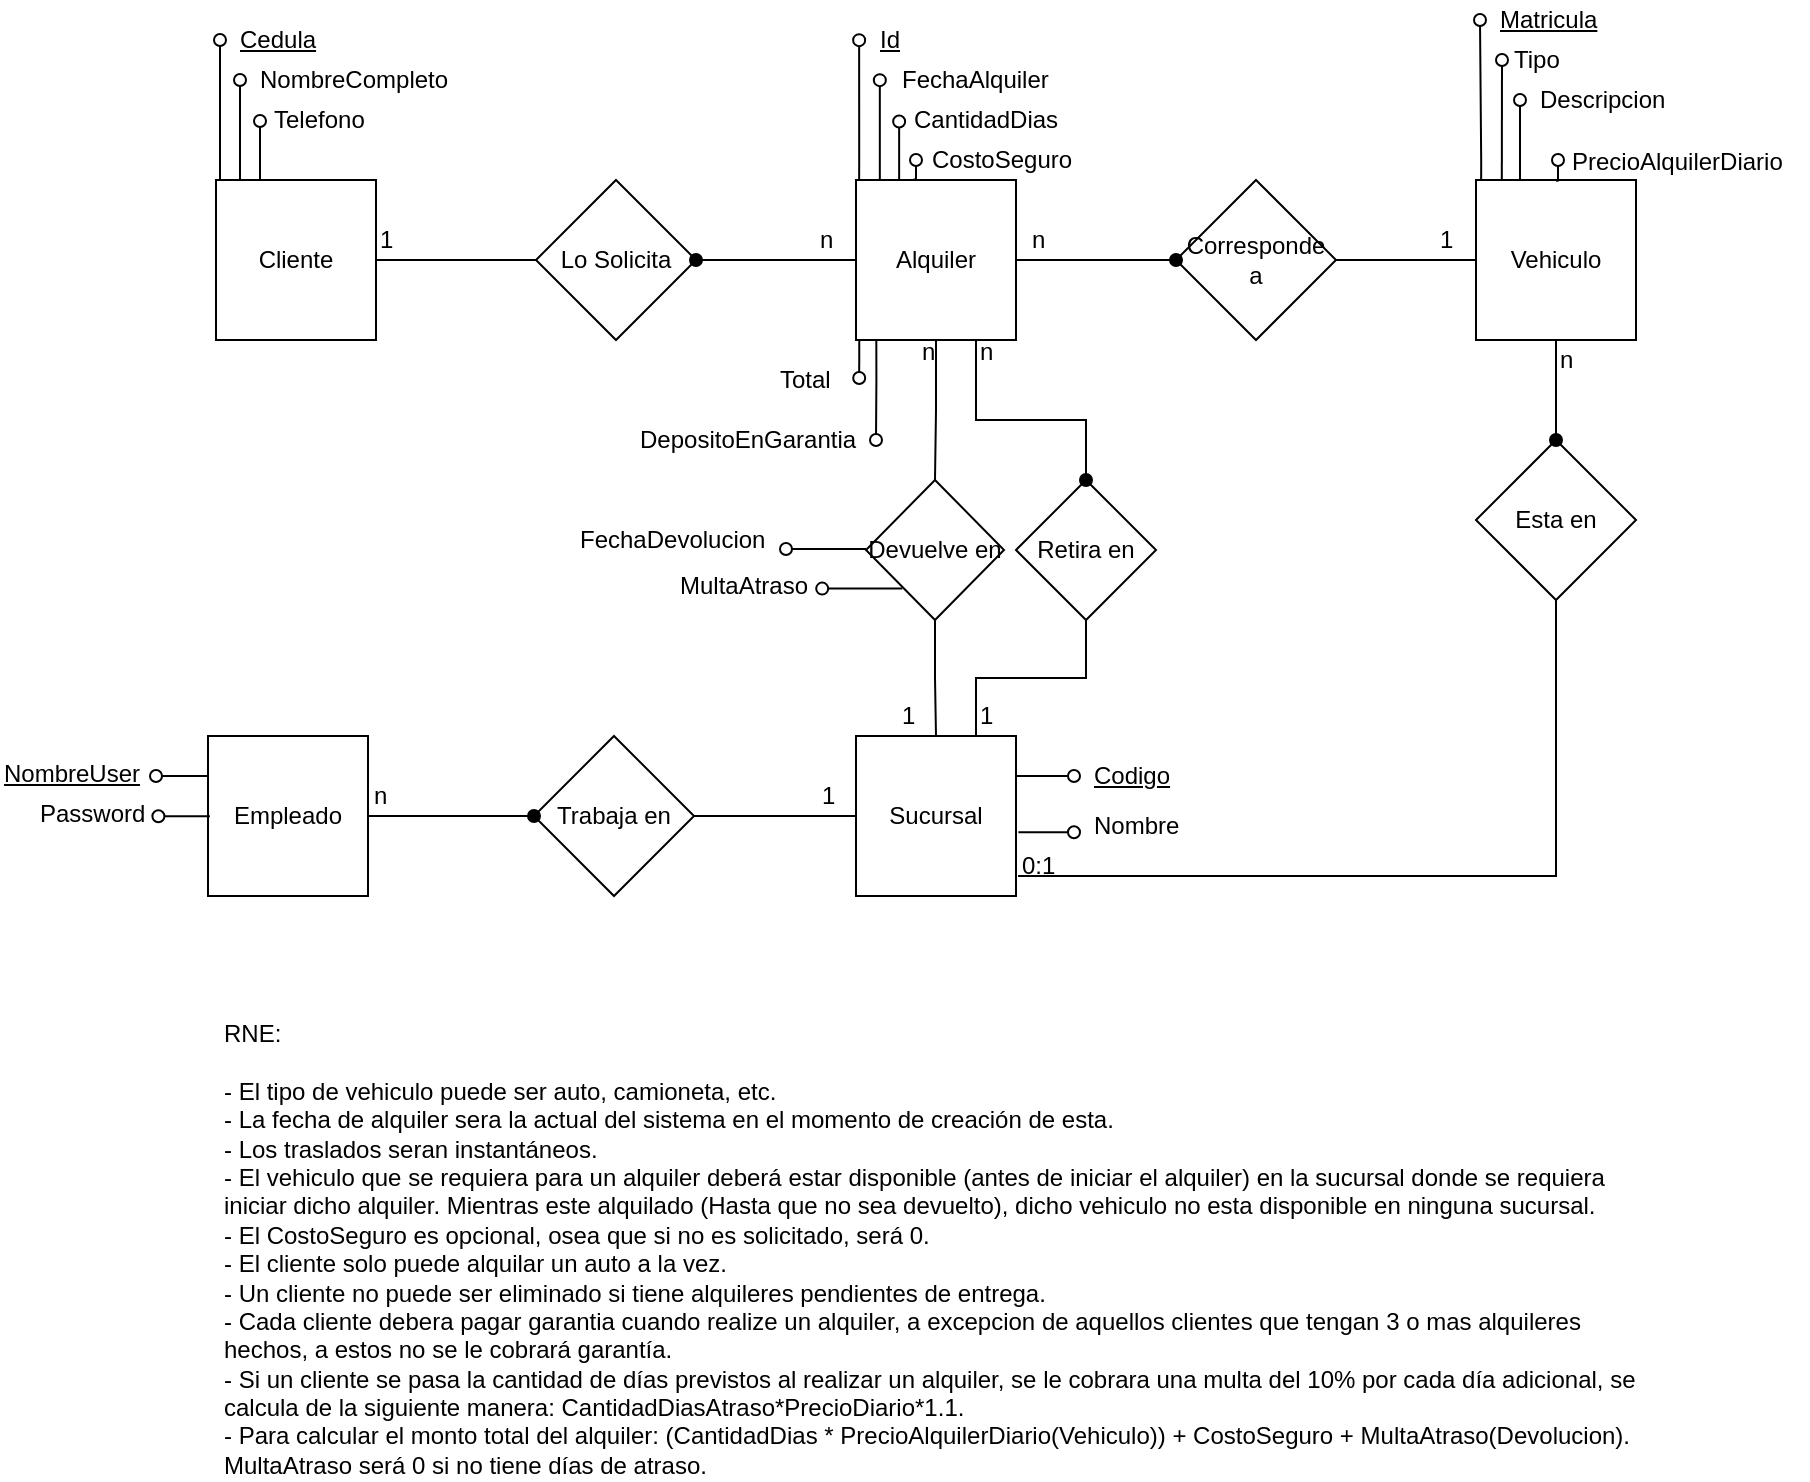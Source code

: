 <mxfile version="10.7.4" type="device"><diagram id="po540ESrq5zcvQqy8W3h" name="Page-1"><mxGraphModel dx="1058" dy="808" grid="1" gridSize="10" guides="1" tooltips="1" connect="1" arrows="1" fold="1" page="1" pageScale="1" pageWidth="1100" pageHeight="1700" math="0" shadow="0"><root><mxCell id="0"/><mxCell id="1" parent="0"/><mxCell id="EX8126EoBzWhlPgf1-ZG-1" value="Alquiler" style="whiteSpace=wrap;html=1;aspect=fixed;" parent="1" vertex="1"><mxGeometry x="428" y="91" width="80" height="80" as="geometry"/></mxCell><mxCell id="EX8126EoBzWhlPgf1-ZG-2" value="Cliente" style="whiteSpace=wrap;html=1;aspect=fixed;" parent="1" vertex="1"><mxGeometry x="108" y="91" width="80" height="80" as="geometry"/></mxCell><mxCell id="EX8126EoBzWhlPgf1-ZG-3" value="Vehiculo" style="whiteSpace=wrap;html=1;aspect=fixed;" parent="1" vertex="1"><mxGeometry x="738" y="91" width="80" height="80" as="geometry"/></mxCell><mxCell id="EX8126EoBzWhlPgf1-ZG-4" value="Sucursal" style="whiteSpace=wrap;html=1;aspect=fixed;" parent="1" vertex="1"><mxGeometry x="428" y="369" width="80" height="80" as="geometry"/></mxCell><mxCell id="EX8126EoBzWhlPgf1-ZG-6" value="Empleado" style="whiteSpace=wrap;html=1;aspect=fixed;" parent="1" vertex="1"><mxGeometry x="104" y="369" width="80" height="80" as="geometry"/></mxCell><mxCell id="EX8126EoBzWhlPgf1-ZG-13" style="edgeStyle=orthogonalEdgeStyle;rounded=0;orthogonalLoop=1;jettySize=auto;html=1;exitX=0;exitY=0.5;exitDx=0;exitDy=0;entryX=1;entryY=0.5;entryDx=0;entryDy=0;endArrow=none;endFill=0;" parent="1" source="EX8126EoBzWhlPgf1-ZG-7" target="EX8126EoBzWhlPgf1-ZG-2" edge="1"><mxGeometry relative="1" as="geometry"/></mxCell><mxCell id="EX8126EoBzWhlPgf1-ZG-7" value="Lo Solicita" style="rhombus;whiteSpace=wrap;html=1;" parent="1" vertex="1"><mxGeometry x="268" y="91" width="80" height="80" as="geometry"/></mxCell><mxCell id="EX8126EoBzWhlPgf1-ZG-17" style="edgeStyle=orthogonalEdgeStyle;rounded=0;orthogonalLoop=1;jettySize=auto;html=1;exitX=1;exitY=0.5;exitDx=0;exitDy=0;entryX=0;entryY=0.5;entryDx=0;entryDy=0;endArrow=none;endFill=0;" parent="1" source="EX8126EoBzWhlPgf1-ZG-8" target="EX8126EoBzWhlPgf1-ZG-3" edge="1"><mxGeometry relative="1" as="geometry"/></mxCell><mxCell id="EX8126EoBzWhlPgf1-ZG-8" value="Corresponde a" style="rhombus;whiteSpace=wrap;html=1;" parent="1" vertex="1"><mxGeometry x="588" y="91" width="80" height="80" as="geometry"/></mxCell><mxCell id="EX8126EoBzWhlPgf1-ZG-25" style="edgeStyle=orthogonalEdgeStyle;rounded=0;orthogonalLoop=1;jettySize=auto;html=1;exitX=0.5;exitY=1;exitDx=0;exitDy=0;entryX=1.013;entryY=0.875;entryDx=0;entryDy=0;endArrow=none;endFill=0;entryPerimeter=0;" parent="1" source="EX8126EoBzWhlPgf1-ZG-9" target="EX8126EoBzWhlPgf1-ZG-4" edge="1"><mxGeometry relative="1" as="geometry"><Array as="points"><mxPoint x="778" y="439"/></Array></mxGeometry></mxCell><mxCell id="EX8126EoBzWhlPgf1-ZG-9" value="Esta en" style="rhombus;whiteSpace=wrap;html=1;" parent="1" vertex="1"><mxGeometry x="738" y="221" width="80" height="80" as="geometry"/></mxCell><mxCell id="EX8126EoBzWhlPgf1-ZG-21" style="edgeStyle=orthogonalEdgeStyle;rounded=0;orthogonalLoop=1;jettySize=auto;html=1;exitX=1;exitY=0.5;exitDx=0;exitDy=0;entryX=0;entryY=0.5;entryDx=0;entryDy=0;endArrow=none;endFill=0;" parent="1" source="EX8126EoBzWhlPgf1-ZG-10" target="EX8126EoBzWhlPgf1-ZG-4" edge="1"><mxGeometry relative="1" as="geometry"/></mxCell><mxCell id="EX8126EoBzWhlPgf1-ZG-10" value="Trabaja en" style="rhombus;whiteSpace=wrap;html=1;" parent="1" vertex="1"><mxGeometry x="267" y="369" width="80" height="80" as="geometry"/></mxCell><mxCell id="EX8126EoBzWhlPgf1-ZG-14" style="edgeStyle=orthogonalEdgeStyle;rounded=0;orthogonalLoop=1;jettySize=auto;html=1;exitX=0;exitY=0.5;exitDx=0;exitDy=0;entryX=1;entryY=0.5;entryDx=0;entryDy=0;endArrow=oval;endFill=1;" parent="1" source="EX8126EoBzWhlPgf1-ZG-1" target="EX8126EoBzWhlPgf1-ZG-7" edge="1"><mxGeometry relative="1" as="geometry"/></mxCell><mxCell id="EX8126EoBzWhlPgf1-ZG-18" value="1" style="text;html=1;resizable=0;points=[];autosize=1;align=left;verticalAlign=top;spacingTop=-4;" parent="1" vertex="1"><mxGeometry x="188" y="111" width="20" height="20" as="geometry"/></mxCell><mxCell id="EX8126EoBzWhlPgf1-ZG-19" value="n" style="text;html=1;resizable=0;points=[];autosize=1;align=left;verticalAlign=top;spacingTop=-4;" parent="1" vertex="1"><mxGeometry x="408" y="111" width="20" height="20" as="geometry"/></mxCell><mxCell id="EX8126EoBzWhlPgf1-ZG-20" style="edgeStyle=orthogonalEdgeStyle;rounded=0;orthogonalLoop=1;jettySize=auto;html=1;exitX=1;exitY=0.5;exitDx=0;exitDy=0;entryX=0;entryY=0.5;entryDx=0;entryDy=0;endArrow=oval;endFill=1;" parent="1" source="EX8126EoBzWhlPgf1-ZG-6" target="EX8126EoBzWhlPgf1-ZG-10" edge="1"><mxGeometry relative="1" as="geometry"/></mxCell><mxCell id="EX8126EoBzWhlPgf1-ZG-22" value="1" style="text;html=1;resizable=0;points=[];autosize=1;align=left;verticalAlign=top;spacingTop=-4;" parent="1" vertex="1"><mxGeometry x="409" y="389" width="20" height="20" as="geometry"/></mxCell><mxCell id="EX8126EoBzWhlPgf1-ZG-23" value="n" style="text;html=1;resizable=0;points=[];autosize=1;align=left;verticalAlign=top;spacingTop=-4;" parent="1" vertex="1"><mxGeometry x="185" y="389" width="20" height="20" as="geometry"/></mxCell><mxCell id="EX8126EoBzWhlPgf1-ZG-24" style="edgeStyle=orthogonalEdgeStyle;rounded=0;orthogonalLoop=1;jettySize=auto;html=1;exitX=0.5;exitY=1;exitDx=0;exitDy=0;entryX=0.5;entryY=0;entryDx=0;entryDy=0;endArrow=oval;endFill=1;" parent="1" source="EX8126EoBzWhlPgf1-ZG-3" target="EX8126EoBzWhlPgf1-ZG-9" edge="1"><mxGeometry relative="1" as="geometry"/></mxCell><mxCell id="EX8126EoBzWhlPgf1-ZG-26" value="0:1" style="text;html=1;resizable=0;points=[];autosize=1;align=left;verticalAlign=top;spacingTop=-4;" parent="1" vertex="1"><mxGeometry x="509" y="424" width="30" height="20" as="geometry"/></mxCell><mxCell id="EX8126EoBzWhlPgf1-ZG-27" value="n" style="text;html=1;resizable=0;points=[];autosize=1;align=left;verticalAlign=top;spacingTop=-4;" parent="1" vertex="1"><mxGeometry x="778" y="171" width="20" height="20" as="geometry"/></mxCell><mxCell id="EX8126EoBzWhlPgf1-ZG-28" value="n" style="text;html=1;resizable=0;points=[];autosize=1;align=left;verticalAlign=top;spacingTop=-4;" parent="1" vertex="1"><mxGeometry x="514" y="111" width="20" height="20" as="geometry"/></mxCell><mxCell id="EX8126EoBzWhlPgf1-ZG-29" value="1" style="text;html=1;resizable=0;points=[];autosize=1;align=left;verticalAlign=top;spacingTop=-4;" parent="1" vertex="1"><mxGeometry x="718" y="111" width="20" height="20" as="geometry"/></mxCell><mxCell id="EX8126EoBzWhlPgf1-ZG-31" value="&lt;u&gt;Cedula&lt;/u&gt;" style="text;html=1;resizable=0;points=[];autosize=1;align=left;verticalAlign=top;spacingTop=-4;rotation=0;" parent="1" vertex="1"><mxGeometry x="118" y="11" width="50" height="20" as="geometry"/></mxCell><mxCell id="EX8126EoBzWhlPgf1-ZG-32" style="edgeStyle=orthogonalEdgeStyle;rounded=0;html=1;endArrow=oval;endFill=0;jettySize=auto;orthogonalLoop=1;strokeColor=#000000;fontSize=12;" parent="1" edge="1"><mxGeometry relative="1" as="geometry"><mxPoint x="110" y="21" as="targetPoint"/><mxPoint x="110" y="91" as="sourcePoint"/><Array as="points"><mxPoint x="110" y="81"/><mxPoint x="110" y="60"/></Array></mxGeometry></mxCell><mxCell id="EX8126EoBzWhlPgf1-ZG-33" style="edgeStyle=orthogonalEdgeStyle;rounded=0;html=1;endArrow=oval;endFill=0;jettySize=auto;orthogonalLoop=1;strokeColor=#000000;fontSize=12;" parent="1" edge="1"><mxGeometry relative="1" as="geometry"><mxPoint x="120" y="41" as="targetPoint"/><mxPoint x="120" y="91" as="sourcePoint"/><Array as="points"><mxPoint x="120" y="91"/><mxPoint x="120" y="70"/></Array></mxGeometry></mxCell><mxCell id="EX8126EoBzWhlPgf1-ZG-35" value="NombreCompleto" style="text;html=1;resizable=0;points=[];autosize=1;align=left;verticalAlign=top;spacingTop=-4;" parent="1" vertex="1"><mxGeometry x="128" y="31" width="110" height="20" as="geometry"/></mxCell><mxCell id="EX8126EoBzWhlPgf1-ZG-36" style="edgeStyle=orthogonalEdgeStyle;rounded=0;html=1;endArrow=oval;endFill=0;jettySize=auto;orthogonalLoop=1;strokeColor=#000000;fontSize=12;" parent="1" edge="1"><mxGeometry relative="1" as="geometry"><mxPoint x="130" y="61.5" as="targetPoint"/><mxPoint x="130" y="91" as="sourcePoint"/><Array as="points"><mxPoint x="130.5" y="91"/><mxPoint x="130.5" y="70"/></Array></mxGeometry></mxCell><mxCell id="EX8126EoBzWhlPgf1-ZG-38" value="Telefono" style="text;html=1;resizable=0;points=[];autosize=1;align=left;verticalAlign=top;spacingTop=-4;" parent="1" vertex="1"><mxGeometry x="135" y="51" width="60" height="20" as="geometry"/></mxCell><mxCell id="EX8126EoBzWhlPgf1-ZG-39" value="&lt;u&gt;Id&lt;/u&gt;" style="text;html=1;resizable=0;points=[];autosize=1;align=left;verticalAlign=top;spacingTop=-4;rotation=0;" parent="1" vertex="1"><mxGeometry x="437.569" y="11" width="30" height="20" as="geometry"/></mxCell><mxCell id="EX8126EoBzWhlPgf1-ZG-40" style="edgeStyle=orthogonalEdgeStyle;rounded=0;html=1;endArrow=oval;endFill=0;jettySize=auto;orthogonalLoop=1;strokeColor=#000000;fontSize=12;" parent="1" edge="1"><mxGeometry relative="1" as="geometry"><mxPoint x="429.569" y="21.069" as="targetPoint"/><mxPoint x="429.569" y="90.724" as="sourcePoint"/><Array as="points"><mxPoint x="429.569" y="81"/><mxPoint x="429.569" y="60"/></Array></mxGeometry></mxCell><mxCell id="EX8126EoBzWhlPgf1-ZG-41" style="edgeStyle=orthogonalEdgeStyle;rounded=0;html=1;endArrow=oval;endFill=0;jettySize=auto;orthogonalLoop=1;strokeColor=#000000;fontSize=12;" parent="1" edge="1"><mxGeometry relative="1" as="geometry"><mxPoint x="439.914" y="41.069" as="targetPoint"/><mxPoint x="439.914" y="90.724" as="sourcePoint"/><Array as="points"><mxPoint x="439.569" y="91"/><mxPoint x="439.569" y="70"/></Array></mxGeometry></mxCell><mxCell id="EX8126EoBzWhlPgf1-ZG-42" style="edgeStyle=orthogonalEdgeStyle;rounded=0;html=1;endArrow=oval;endFill=0;jettySize=auto;orthogonalLoop=1;strokeColor=#000000;fontSize=12;" parent="1" edge="1"><mxGeometry relative="1" as="geometry"><mxPoint x="449.569" y="61.759" as="targetPoint"/><mxPoint x="449.569" y="90.724" as="sourcePoint"/><Array as="points"><mxPoint x="450.069" y="91"/><mxPoint x="450.069" y="70"/></Array></mxGeometry></mxCell><mxCell id="EX8126EoBzWhlPgf1-ZG-43" value="CantidadDias" style="text;html=1;resizable=0;points=[];autosize=1;align=left;verticalAlign=top;spacingTop=-4;" parent="1" vertex="1"><mxGeometry x="454.569" y="51" width="90" height="20" as="geometry"/></mxCell><mxCell id="EX8126EoBzWhlPgf1-ZG-44" value="FechaAlquiler" style="text;html=1;resizable=0;points=[];autosize=1;align=left;verticalAlign=top;spacingTop=-4;" parent="1" vertex="1"><mxGeometry x="449" y="31" width="90" height="20" as="geometry"/></mxCell><mxCell id="EX8126EoBzWhlPgf1-ZG-45" style="edgeStyle=orthogonalEdgeStyle;rounded=0;html=1;endArrow=oval;endFill=0;jettySize=auto;orthogonalLoop=1;strokeColor=#000000;fontSize=12;" parent="1" edge="1"><mxGeometry relative="1" as="geometry"><mxPoint x="458" y="81" as="targetPoint"/><mxPoint x="456.81" y="90.724" as="sourcePoint"/><Array as="points"><mxPoint x="458" y="91"/></Array></mxGeometry></mxCell><mxCell id="EX8126EoBzWhlPgf1-ZG-46" value="CostoSeguro" style="text;html=1;resizable=0;points=[];autosize=1;align=left;verticalAlign=top;spacingTop=-4;" parent="1" vertex="1"><mxGeometry x="464" y="71" width="90" height="20" as="geometry"/></mxCell><mxCell id="EX8126EoBzWhlPgf1-ZG-51" style="edgeStyle=orthogonalEdgeStyle;rounded=0;html=1;endArrow=oval;endFill=0;jettySize=auto;orthogonalLoop=1;strokeColor=#000000;fontSize=12;" parent="1" edge="1"><mxGeometry relative="1" as="geometry"><mxPoint x="740" y="11" as="targetPoint"/><mxPoint x="740.569" y="91.224" as="sourcePoint"/><Array as="points"><mxPoint x="740.828" y="81.5"/><mxPoint x="740.828" y="60.5"/></Array></mxGeometry></mxCell><mxCell id="EX8126EoBzWhlPgf1-ZG-52" style="edgeStyle=orthogonalEdgeStyle;rounded=0;html=1;endArrow=oval;endFill=0;jettySize=auto;orthogonalLoop=1;strokeColor=#000000;fontSize=12;" parent="1" edge="1"><mxGeometry relative="1" as="geometry"><mxPoint x="751" y="31" as="targetPoint"/><mxPoint x="750.914" y="91.224" as="sourcePoint"/><Array as="points"><mxPoint x="750.828" y="91.5"/><mxPoint x="750.828" y="70.5"/></Array></mxGeometry></mxCell><mxCell id="EX8126EoBzWhlPgf1-ZG-55" value="&lt;u&gt;Matricula&lt;/u&gt;" style="text;html=1;resizable=0;points=[];autosize=1;align=left;verticalAlign=top;spacingTop=-4;" parent="1" vertex="1"><mxGeometry x="748" y="1" width="60" height="20" as="geometry"/></mxCell><mxCell id="EX8126EoBzWhlPgf1-ZG-56" value="Tipo" style="text;html=1;resizable=0;points=[];autosize=1;align=left;verticalAlign=top;spacingTop=-4;" parent="1" vertex="1"><mxGeometry x="755" y="21" width="40" height="20" as="geometry"/></mxCell><mxCell id="EX8126EoBzWhlPgf1-ZG-57" value="Descripcion" style="text;html=1;resizable=0;points=[];autosize=1;align=left;verticalAlign=top;spacingTop=-4;" parent="1" vertex="1"><mxGeometry x="768" y="41" width="80" height="20" as="geometry"/></mxCell><mxCell id="EX8126EoBzWhlPgf1-ZG-60" style="edgeStyle=orthogonalEdgeStyle;rounded=0;html=1;endArrow=oval;endFill=0;jettySize=auto;orthogonalLoop=1;strokeColor=#000000;fontSize=12;" parent="1" edge="1"><mxGeometry relative="1" as="geometry"><mxPoint x="760" y="51" as="targetPoint"/><mxPoint x="760" y="90.833" as="sourcePoint"/><Array as="points"><mxPoint x="759.828" y="91"/><mxPoint x="759.828" y="70"/></Array></mxGeometry></mxCell><mxCell id="EX8126EoBzWhlPgf1-ZG-62" style="edgeStyle=orthogonalEdgeStyle;rounded=0;html=1;endArrow=oval;endFill=0;jettySize=auto;orthogonalLoop=1;strokeColor=#000000;fontSize=12;" parent="1" edge="1"><mxGeometry relative="1" as="geometry"><mxPoint x="779" y="81" as="targetPoint"/><mxPoint x="778" y="91.333" as="sourcePoint"/><Array as="points"><mxPoint x="778.828" y="91.5"/><mxPoint x="778.828" y="70.5"/></Array></mxGeometry></mxCell><mxCell id="EX8126EoBzWhlPgf1-ZG-64" value="PrecioAlquilerDiario" style="text;html=1;resizable=0;points=[];autosize=1;align=left;verticalAlign=top;spacingTop=-4;" parent="1" vertex="1"><mxGeometry x="784" y="72" width="120" height="20" as="geometry"/></mxCell><mxCell id="EX8126EoBzWhlPgf1-ZG-68" style="edgeStyle=orthogonalEdgeStyle;rounded=0;html=1;endArrow=oval;endFill=0;jettySize=auto;orthogonalLoop=1;strokeColor=#000000;fontSize=12;exitX=1;exitY=0.25;exitDx=0;exitDy=0;" parent="1" source="EX8126EoBzWhlPgf1-ZG-4" edge="1"><mxGeometry relative="1" as="geometry"><mxPoint x="537" y="389" as="targetPoint"/><mxPoint x="537.5" y="418.667" as="sourcePoint"/><Array as="points"><mxPoint x="537" y="389"/><mxPoint x="537" y="389"/></Array></mxGeometry></mxCell><mxCell id="EX8126EoBzWhlPgf1-ZG-70" style="edgeStyle=orthogonalEdgeStyle;rounded=0;html=1;endArrow=oval;endFill=0;jettySize=auto;orthogonalLoop=1;strokeColor=#000000;fontSize=12;exitX=1;exitY=0.25;exitDx=0;exitDy=0;" parent="1" edge="1"><mxGeometry relative="1" as="geometry"><mxPoint x="537" y="417" as="targetPoint"/><mxPoint x="509.19" y="417.095" as="sourcePoint"/><Array as="points"><mxPoint x="537" y="417"/><mxPoint x="537" y="417"/></Array></mxGeometry></mxCell><mxCell id="EX8126EoBzWhlPgf1-ZG-71" value="&lt;u&gt;Codigo&lt;/u&gt;" style="text;html=1;resizable=0;points=[];autosize=1;align=left;verticalAlign=top;spacingTop=-4;" parent="1" vertex="1"><mxGeometry x="545" y="379" width="50" height="20" as="geometry"/></mxCell><mxCell id="EX8126EoBzWhlPgf1-ZG-72" value="Nombre" style="text;html=1;resizable=0;points=[];autosize=1;align=left;verticalAlign=top;spacingTop=-4;" parent="1" vertex="1"><mxGeometry x="545" y="404" width="60" height="20" as="geometry"/></mxCell><mxCell id="EX8126EoBzWhlPgf1-ZG-73" style="edgeStyle=orthogonalEdgeStyle;rounded=0;html=1;endArrow=oval;endFill=0;jettySize=auto;orthogonalLoop=1;strokeColor=#000000;fontSize=12;exitX=0;exitY=0.25;exitDx=0;exitDy=0;" parent="1" source="EX8126EoBzWhlPgf1-ZG-6" edge="1"><mxGeometry relative="1" as="geometry"><mxPoint x="78" y="389" as="targetPoint"/><mxPoint x="49.833" y="399" as="sourcePoint"/><Array as="points"><mxPoint x="78" y="389"/></Array></mxGeometry></mxCell><mxCell id="EX8126EoBzWhlPgf1-ZG-74" value="&lt;u&gt;NombreUser&lt;/u&gt;" style="text;html=1;resizable=0;points=[];autosize=1;align=left;verticalAlign=top;spacingTop=-4;" parent="1" vertex="1"><mxGeometry y="378" width="80" height="20" as="geometry"/></mxCell><mxCell id="EX8126EoBzWhlPgf1-ZG-76" style="edgeStyle=orthogonalEdgeStyle;rounded=0;html=1;endArrow=oval;endFill=0;jettySize=auto;orthogonalLoop=1;strokeColor=#000000;fontSize=12;exitX=0;exitY=0.25;exitDx=0;exitDy=0;" parent="1" edge="1"><mxGeometry relative="1" as="geometry"><mxPoint x="79.238" y="409.095" as="targetPoint"/><mxPoint x="104.952" y="409.095" as="sourcePoint"/><Array as="points"><mxPoint x="79" y="409"/></Array></mxGeometry></mxCell><mxCell id="EX8126EoBzWhlPgf1-ZG-78" value="Password" style="text;html=1;resizable=0;points=[];autosize=1;align=left;verticalAlign=top;spacingTop=-4;" parent="1" vertex="1"><mxGeometry x="18" y="398" width="70" height="20" as="geometry"/></mxCell><mxCell id="EX8126EoBzWhlPgf1-ZG-79" value="RNE:&lt;br&gt;&lt;br&gt;- El tipo de vehiculo puede ser auto, camioneta, etc.&lt;br&gt;- La fecha de alquiler sera la actual del sistema en el momento de creación de esta.&lt;br&gt;- Los traslados seran instantáneos.&lt;br&gt;-&amp;nbsp;&lt;span&gt;El vehiculo que se requiera para un alquiler deberá estar disponible (antes de iniciar el alquiler) en la sucursal donde se requiera &lt;br&gt;iniciar dicho alquiler. Mientras este alquilado (Hasta que no sea devuelto), dicho vehiculo no esta disponible en ninguna sucursal.&lt;/span&gt;&lt;br&gt;- El CostoSeguro es opcional, osea que si no es solicitado, será 0.&lt;br&gt;- El cliente solo puede alquilar un auto a la vez.&lt;br&gt;- Un cliente no puede ser eliminado si tiene alquileres pendientes de entrega.&lt;br&gt;- Cada cliente debera pagar garantia cuando realize un alquiler, a excepcion de aquellos&amp;nbsp;clientes que tengan 3 o mas alquileres &lt;br&gt;hechos, a estos no se le cobrará garantía.&lt;br&gt;- Si un cliente se pasa la cantidad de días previstos al realizar un alquiler, se le cobrara una multa del 10% por cada día adicional, se&amp;nbsp;&lt;br&gt;calcula de la siguiente manera: CantidadDiasAtraso*PrecioDiario*1.1.&lt;br&gt;- Para calcular el monto total del alquiler: (CantidadDias * PrecioAlquilerDiario(Vehiculo)) + CostoSeguro + MultaAtraso(Devolucion).&lt;br&gt;MultaAtraso será 0 si no tiene días de atraso.&lt;br&gt;" style="text;html=1;resizable=0;points=[];autosize=1;align=left;verticalAlign=top;spacingTop=-4;" parent="1" vertex="1"><mxGeometry x="110" y="508" width="720" height="230" as="geometry"/></mxCell><mxCell id="EX8126EoBzWhlPgf1-ZG-16" style="edgeStyle=orthogonalEdgeStyle;rounded=0;orthogonalLoop=1;jettySize=auto;html=1;exitX=1;exitY=0.5;exitDx=0;exitDy=0;entryX=0;entryY=0.5;entryDx=0;entryDy=0;endArrow=oval;endFill=1;" parent="1" source="EX8126EoBzWhlPgf1-ZG-1" target="EX8126EoBzWhlPgf1-ZG-8" edge="1"><mxGeometry relative="1" as="geometry"/></mxCell><mxCell id="vp0j_79bUQqu1X6V3l48-1" style="edgeStyle=orthogonalEdgeStyle;rounded=0;html=1;endArrow=oval;endFill=0;jettySize=auto;orthogonalLoop=1;strokeColor=#000000;fontSize=12;exitX=0.127;exitY=1.005;exitDx=0;exitDy=0;exitPerimeter=0;" parent="1" source="EX8126EoBzWhlPgf1-ZG-1" edge="1"><mxGeometry relative="1" as="geometry"><mxPoint x="438" y="221" as="targetPoint"/><mxPoint x="458" y="190.571" as="sourcePoint"/><Array as="points"><mxPoint x="438" y="191"/></Array></mxGeometry></mxCell><mxCell id="4SgC1tpEtbfHeSDwjz6q-2" value="DepositoEnGarantia" style="text;html=1;resizable=0;points=[];autosize=1;align=left;verticalAlign=top;spacingTop=-4;" parent="1" vertex="1"><mxGeometry x="317.5" y="211" width="120" height="20" as="geometry"/></mxCell><mxCell id="4SgC1tpEtbfHeSDwjz6q-4" style="edgeStyle=orthogonalEdgeStyle;rounded=0;html=1;endArrow=oval;endFill=0;jettySize=auto;orthogonalLoop=1;strokeColor=#000000;fontSize=12;exitX=0.127;exitY=1.005;exitDx=0;exitDy=0;exitPerimeter=0;" parent="1" edge="1"><mxGeometry relative="1" as="geometry"><mxPoint x="429" y="190" as="targetPoint"/><mxPoint x="429.643" y="170.929" as="sourcePoint"/><Array as="points"><mxPoint x="429.5" y="190.5"/></Array></mxGeometry></mxCell><mxCell id="4SgC1tpEtbfHeSDwjz6q-5" value="Total" style="text;html=1;resizable=0;points=[];autosize=1;align=left;verticalAlign=top;spacingTop=-4;" parent="1" vertex="1"><mxGeometry x="388" y="181" width="40" height="20" as="geometry"/></mxCell><mxCell id="4SgC1tpEtbfHeSDwjz6q-11" style="edgeStyle=orthogonalEdgeStyle;rounded=0;orthogonalLoop=1;jettySize=auto;html=1;exitX=0.5;exitY=1;exitDx=0;exitDy=0;endArrow=none;endFill=0;" parent="1" source="4SgC1tpEtbfHeSDwjz6q-6" target="EX8126EoBzWhlPgf1-ZG-4" edge="1"><mxGeometry relative="1" as="geometry"><mxPoint x="468" y="371" as="targetPoint"/></mxGeometry></mxCell><mxCell id="4SgC1tpEtbfHeSDwjz6q-6" value="Devuelve en" style="rhombus;whiteSpace=wrap;html=1;" parent="1" vertex="1"><mxGeometry x="433" y="241" width="69" height="70" as="geometry"/></mxCell><mxCell id="4SgC1tpEtbfHeSDwjz6q-10" style="edgeStyle=orthogonalEdgeStyle;rounded=0;orthogonalLoop=1;jettySize=auto;html=1;exitX=0.5;exitY=1;exitDx=0;exitDy=0;entryX=0.75;entryY=0;entryDx=0;entryDy=0;endArrow=none;endFill=0;" parent="1" source="4SgC1tpEtbfHeSDwjz6q-8" target="EX8126EoBzWhlPgf1-ZG-4" edge="1"><mxGeometry relative="1" as="geometry"/></mxCell><mxCell id="4SgC1tpEtbfHeSDwjz6q-8" value="Retira en" style="rhombus;whiteSpace=wrap;html=1;" parent="1" vertex="1"><mxGeometry x="508" y="241" width="70" height="70" as="geometry"/></mxCell><mxCell id="4SgC1tpEtbfHeSDwjz6q-12" style="edgeStyle=orthogonalEdgeStyle;rounded=0;html=1;endArrow=oval;endFill=0;jettySize=auto;orthogonalLoop=1;strokeColor=#000000;fontSize=12;" parent="1" edge="1"><mxGeometry relative="1" as="geometry"><mxPoint x="393" y="275.5" as="targetPoint"/><mxPoint x="433" y="275.5" as="sourcePoint"/><Array as="points"><mxPoint x="393" y="275.5"/></Array></mxGeometry></mxCell><mxCell id="4SgC1tpEtbfHeSDwjz6q-7" style="edgeStyle=orthogonalEdgeStyle;rounded=0;orthogonalLoop=1;jettySize=auto;html=1;exitX=0.5;exitY=1;exitDx=0;exitDy=0;entryX=0.5;entryY=0;entryDx=0;entryDy=0;endArrow=none;endFill=0;" parent="1" source="EX8126EoBzWhlPgf1-ZG-1" target="4SgC1tpEtbfHeSDwjz6q-6" edge="1"><mxGeometry relative="1" as="geometry"/></mxCell><mxCell id="4SgC1tpEtbfHeSDwjz6q-9" style="edgeStyle=orthogonalEdgeStyle;rounded=0;orthogonalLoop=1;jettySize=auto;html=1;entryX=0.5;entryY=0;entryDx=0;entryDy=0;endArrow=oval;endFill=1;" parent="1" target="4SgC1tpEtbfHeSDwjz6q-8" edge="1"><mxGeometry relative="1" as="geometry"><mxPoint x="488" y="171" as="sourcePoint"/><Array as="points"><mxPoint x="488" y="171"/><mxPoint x="488" y="211"/><mxPoint x="543" y="211"/></Array></mxGeometry></mxCell><mxCell id="4SgC1tpEtbfHeSDwjz6q-13" value="FechaDevolucion" style="text;html=1;resizable=0;points=[];autosize=1;align=left;verticalAlign=top;spacingTop=-4;" parent="1" vertex="1"><mxGeometry x="288" y="261" width="110" height="20" as="geometry"/></mxCell><mxCell id="4SgC1tpEtbfHeSDwjz6q-14" style="edgeStyle=orthogonalEdgeStyle;rounded=0;html=1;endArrow=oval;endFill=0;jettySize=auto;orthogonalLoop=1;strokeColor=#000000;fontSize=12;" parent="1" edge="1"><mxGeometry relative="1" as="geometry"><mxPoint x="411.143" y="295.286" as="targetPoint"/><mxPoint x="451.143" y="295.286" as="sourcePoint"/><Array as="points"><mxPoint x="411" y="295.5"/></Array></mxGeometry></mxCell><mxCell id="4SgC1tpEtbfHeSDwjz6q-15" value="MultaAtraso" style="text;html=1;resizable=0;points=[];autosize=1;align=left;verticalAlign=top;spacingTop=-4;" parent="1" vertex="1"><mxGeometry x="338" y="284" width="80" height="20" as="geometry"/></mxCell><mxCell id="4SgC1tpEtbfHeSDwjz6q-17" value="n" style="text;html=1;resizable=0;points=[];autosize=1;align=left;verticalAlign=top;spacingTop=-4;" parent="1" vertex="1"><mxGeometry x="458.5" y="167" width="20" height="20" as="geometry"/></mxCell><mxCell id="4SgC1tpEtbfHeSDwjz6q-19" value="n" style="text;html=1;resizable=0;points=[];autosize=1;align=left;verticalAlign=top;spacingTop=-4;" parent="1" vertex="1"><mxGeometry x="488" y="167" width="20" height="20" as="geometry"/></mxCell><mxCell id="4SgC1tpEtbfHeSDwjz6q-20" value="1" style="text;html=1;resizable=0;points=[];autosize=1;align=left;verticalAlign=top;spacingTop=-4;" parent="1" vertex="1"><mxGeometry x="488" y="349" width="20" height="20" as="geometry"/></mxCell><mxCell id="4SgC1tpEtbfHeSDwjz6q-21" value="1" style="text;html=1;resizable=0;points=[];autosize=1;align=left;verticalAlign=top;spacingTop=-4;" parent="1" vertex="1"><mxGeometry x="449" y="349" width="20" height="20" as="geometry"/></mxCell></root></mxGraphModel></diagram></mxfile>